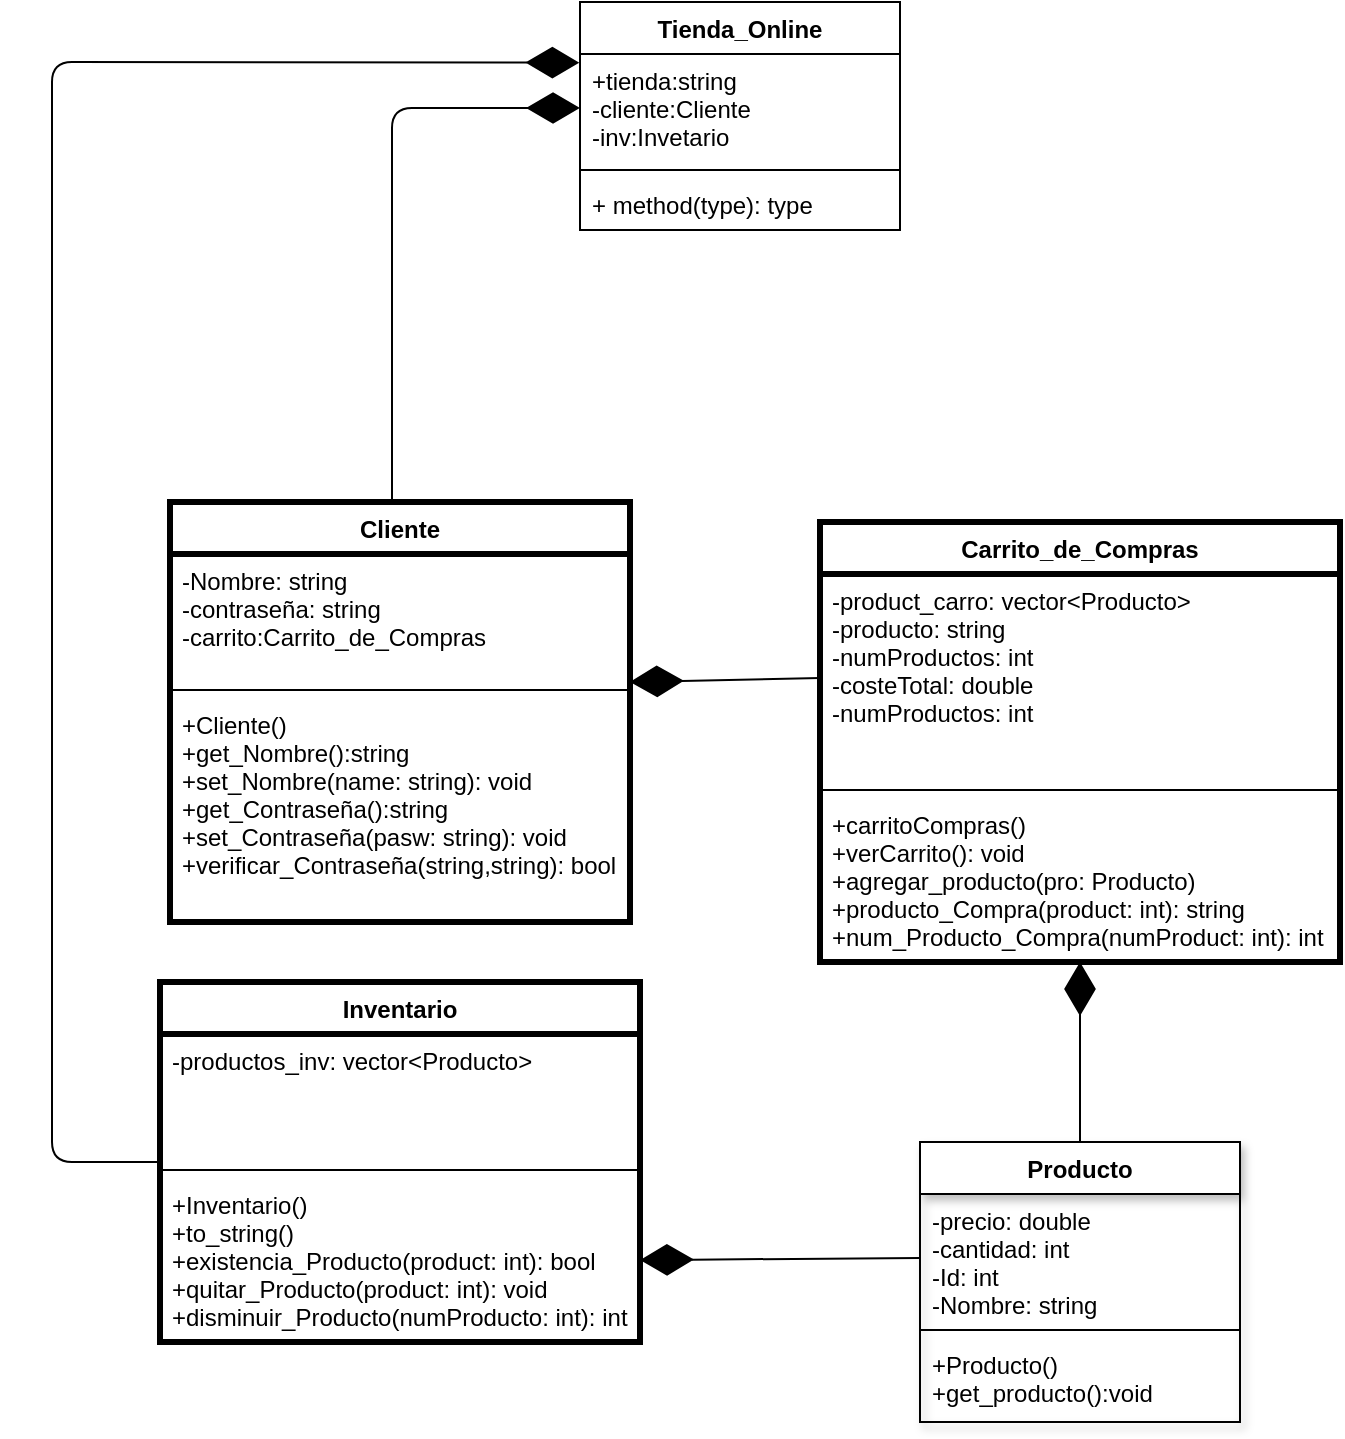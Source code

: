 <mxfile>
    <diagram id="bo0XrJl4yzLF0euh7jEk" name="Page-1">
        <mxGraphModel dx="703" dy="323" grid="1" gridSize="10" guides="1" tooltips="1" connect="1" arrows="1" fold="1" page="1" pageScale="1" pageWidth="827" pageHeight="1169" math="0" shadow="0">
            <root>
                <mxCell id="0"/>
                <mxCell id="1" parent="0"/>
                <mxCell id="6" value="Cliente" style="swimlane;fontStyle=1;align=center;verticalAlign=top;childLayout=stackLayout;horizontal=1;startSize=26;horizontalStack=0;resizeParent=1;resizeParentMax=0;resizeLast=0;collapsible=1;marginBottom=0;strokeWidth=3;" parent="1" vertex="1">
                    <mxGeometry x="129" y="360" width="230" height="210" as="geometry"/>
                </mxCell>
                <mxCell id="7" value="-Nombre: string&#10;-contraseña: string&#10;-carrito:Carrito_de_Compras" style="text;strokeColor=none;fillColor=none;align=left;verticalAlign=top;spacingLeft=4;spacingRight=4;overflow=hidden;rotatable=0;points=[[0,0.5],[1,0.5]];portConstraint=eastwest;" parent="6" vertex="1">
                    <mxGeometry y="26" width="230" height="64" as="geometry"/>
                </mxCell>
                <mxCell id="8" value="" style="line;strokeWidth=1;fillColor=none;align=left;verticalAlign=middle;spacingTop=-1;spacingLeft=3;spacingRight=3;rotatable=0;labelPosition=right;points=[];portConstraint=eastwest;" parent="6" vertex="1">
                    <mxGeometry y="90" width="230" height="8" as="geometry"/>
                </mxCell>
                <mxCell id="9" value="+Cliente()&#10;+get_Nombre():string&#10;+set_Nombre(name: string): void&#10;+get_Contraseña():string&#10;+set_Contraseña(pasw: string): void&#10;+verificar_Contraseña(string,string): bool" style="text;strokeColor=none;fillColor=none;align=left;verticalAlign=top;spacingLeft=4;spacingRight=4;overflow=hidden;rotatable=0;points=[[0,0.5],[1,0.5]];portConstraint=eastwest;" parent="6" vertex="1">
                    <mxGeometry y="98" width="230" height="112" as="geometry"/>
                </mxCell>
                <mxCell id="16" value="Carrito_de_Compras" style="swimlane;fontStyle=1;align=center;verticalAlign=top;childLayout=stackLayout;horizontal=1;startSize=26;horizontalStack=0;resizeParent=1;resizeParentMax=0;resizeLast=0;collapsible=1;marginBottom=0;strokeWidth=3;" parent="1" vertex="1">
                    <mxGeometry x="454" y="370" width="260" height="220" as="geometry"/>
                </mxCell>
                <mxCell id="17" value="-product_carro: vector&lt;Producto&gt;&#10;-producto: string&#10;-numProductos: int&#10;-costeTotal: double&#10;-numProductos: int" style="text;strokeColor=none;fillColor=none;align=left;verticalAlign=top;spacingLeft=4;spacingRight=4;overflow=hidden;rotatable=0;points=[[0,0.5],[1,0.5]];portConstraint=eastwest;" parent="16" vertex="1">
                    <mxGeometry y="26" width="260" height="104" as="geometry"/>
                </mxCell>
                <mxCell id="18" value="" style="line;strokeWidth=1;fillColor=none;align=left;verticalAlign=middle;spacingTop=-1;spacingLeft=3;spacingRight=3;rotatable=0;labelPosition=right;points=[];portConstraint=eastwest;" parent="16" vertex="1">
                    <mxGeometry y="130" width="260" height="8" as="geometry"/>
                </mxCell>
                <mxCell id="19" value="+carritoCompras()&#10;+verCarrito(): void&#10;+agregar_producto(pro: Producto)&#10;+producto_Compra(product: int): string&#10;+num_Producto_Compra(numProduct: int): int&#10;" style="text;strokeColor=none;fillColor=none;align=left;verticalAlign=top;spacingLeft=4;spacingRight=4;overflow=hidden;rotatable=0;points=[[0,0.5],[1,0.5]];portConstraint=eastwest;" parent="16" vertex="1">
                    <mxGeometry y="138" width="260" height="82" as="geometry"/>
                </mxCell>
                <mxCell id="24" value="Inventario" style="swimlane;fontStyle=1;align=center;verticalAlign=top;childLayout=stackLayout;horizontal=1;startSize=26;horizontalStack=0;resizeParent=1;resizeParentMax=0;resizeLast=0;collapsible=1;marginBottom=0;strokeWidth=3;" parent="1" vertex="1">
                    <mxGeometry x="124" y="600" width="240" height="180" as="geometry"/>
                </mxCell>
                <mxCell id="25" value="-productos_inv: vector&lt;Producto&gt;&#10;" style="text;strokeColor=none;fillColor=none;align=left;verticalAlign=top;spacingLeft=4;spacingRight=4;overflow=hidden;rotatable=0;points=[[0,0.5],[1,0.5]];portConstraint=eastwest;" parent="24" vertex="1">
                    <mxGeometry y="26" width="240" height="64" as="geometry"/>
                </mxCell>
                <mxCell id="26" value="" style="line;strokeWidth=1;fillColor=none;align=left;verticalAlign=middle;spacingTop=-1;spacingLeft=3;spacingRight=3;rotatable=0;labelPosition=right;points=[];portConstraint=eastwest;" parent="24" vertex="1">
                    <mxGeometry y="90" width="240" height="8" as="geometry"/>
                </mxCell>
                <mxCell id="27" value="+Inventario()&#10;+to_string()&#10;+existencia_Producto(product: int): bool&#10;+quitar_Producto(product: int): void&#10;+disminuir_Producto(numProducto: int): int" style="text;strokeColor=none;fillColor=none;align=left;verticalAlign=top;spacingLeft=4;spacingRight=4;overflow=hidden;rotatable=0;points=[[0,0.5],[1,0.5]];portConstraint=eastwest;" parent="24" vertex="1">
                    <mxGeometry y="98" width="240" height="82" as="geometry"/>
                </mxCell>
                <mxCell id="33" value="" style="endArrow=diamondThin;endFill=1;endSize=24;html=1;exitX=0;exitY=0.5;exitDx=0;exitDy=0;" parent="1" source="17" edge="1">
                    <mxGeometry width="160" relative="1" as="geometry">
                        <mxPoint x="449" y="470" as="sourcePoint"/>
                        <mxPoint x="359" y="450" as="targetPoint"/>
                    </mxGeometry>
                </mxCell>
                <mxCell id="35" value="" style="endArrow=diamondThin;endFill=1;endSize=24;html=1;entryX=1;entryY=0.5;entryDx=0;entryDy=0;exitX=0;exitY=0.5;exitDx=0;exitDy=0;" parent="1" source="45" target="27" edge="1">
                    <mxGeometry width="160" relative="1" as="geometry">
                        <mxPoint x="329" y="570" as="sourcePoint"/>
                        <mxPoint x="489" y="570" as="targetPoint"/>
                    </mxGeometry>
                </mxCell>
                <mxCell id="36" value="" style="endArrow=diamondThin;endFill=1;endSize=24;html=1;entryX=0.5;entryY=1;entryDx=0;entryDy=0;exitX=0.5;exitY=0;exitDx=0;exitDy=0;" edge="1" parent="1" source="44" target="16">
                    <mxGeometry width="160" relative="1" as="geometry">
                        <mxPoint x="429" y="630" as="sourcePoint"/>
                        <mxPoint x="589" y="630" as="targetPoint"/>
                    </mxGeometry>
                </mxCell>
                <mxCell id="37" value="Tienda_Online" style="swimlane;fontStyle=1;align=center;verticalAlign=top;childLayout=stackLayout;horizontal=1;startSize=26;horizontalStack=0;resizeParent=1;resizeParentMax=0;resizeLast=0;collapsible=1;marginBottom=0;" vertex="1" parent="1">
                    <mxGeometry x="334" y="110" width="160" height="114" as="geometry"/>
                </mxCell>
                <mxCell id="38" value="+tienda:string&#10;-cliente:Cliente&#10;-inv:Invetario&#10;&#10;" style="text;strokeColor=none;fillColor=none;align=left;verticalAlign=top;spacingLeft=4;spacingRight=4;overflow=hidden;rotatable=0;points=[[0,0.5],[1,0.5]];portConstraint=eastwest;" vertex="1" parent="37">
                    <mxGeometry y="26" width="160" height="54" as="geometry"/>
                </mxCell>
                <mxCell id="39" value="" style="line;strokeWidth=1;fillColor=none;align=left;verticalAlign=middle;spacingTop=-1;spacingLeft=3;spacingRight=3;rotatable=0;labelPosition=right;points=[];portConstraint=eastwest;" vertex="1" parent="37">
                    <mxGeometry y="80" width="160" height="8" as="geometry"/>
                </mxCell>
                <mxCell id="40" value="+ method(type): type" style="text;strokeColor=none;fillColor=none;align=left;verticalAlign=top;spacingLeft=4;spacingRight=4;overflow=hidden;rotatable=0;points=[[0,0.5],[1,0.5]];portConstraint=eastwest;" vertex="1" parent="37">
                    <mxGeometry y="88" width="160" height="26" as="geometry"/>
                </mxCell>
                <mxCell id="41" value="" style="endArrow=diamondThin;endFill=1;endSize=24;html=1;entryX=0;entryY=0.5;entryDx=0;entryDy=0;" edge="1" parent="1" target="38">
                    <mxGeometry width="160" relative="1" as="geometry">
                        <mxPoint x="240" y="360" as="sourcePoint"/>
                        <mxPoint x="290" y="210" as="targetPoint"/>
                        <Array as="points">
                            <mxPoint x="240" y="163"/>
                        </Array>
                    </mxGeometry>
                </mxCell>
                <mxCell id="42" value="" style="endArrow=diamondThin;endFill=1;endSize=24;html=1;exitX=0;exitY=0.5;exitDx=0;exitDy=0;entryX=-0.002;entryY=0.08;entryDx=0;entryDy=0;entryPerimeter=0;" edge="1" parent="1" source="24" target="38">
                    <mxGeometry width="160" relative="1" as="geometry">
                        <mxPoint x="40" y="570" as="sourcePoint"/>
                        <mxPoint x="160" y="310" as="targetPoint"/>
                        <Array as="points">
                            <mxPoint x="70" y="690"/>
                            <mxPoint x="70" y="140"/>
                        </Array>
                    </mxGeometry>
                </mxCell>
                <mxCell id="44" value="Producto" style="swimlane;fontStyle=1;align=center;verticalAlign=top;childLayout=stackLayout;horizontal=1;startSize=26;horizontalStack=0;resizeParent=1;resizeParentMax=0;resizeLast=0;collapsible=1;marginBottom=0;shadow=1;" vertex="1" parent="1">
                    <mxGeometry x="504" y="680" width="160" height="140" as="geometry"/>
                </mxCell>
                <mxCell id="45" value="-precio: double&#10;-cantidad: int&#10;-Id: int&#10;-Nombre: string" style="text;strokeColor=none;fillColor=none;align=left;verticalAlign=top;spacingLeft=4;spacingRight=4;overflow=hidden;rotatable=0;points=[[0,0.5],[1,0.5]];portConstraint=eastwest;" vertex="1" parent="44">
                    <mxGeometry y="26" width="160" height="64" as="geometry"/>
                </mxCell>
                <mxCell id="46" value="" style="line;strokeWidth=1;fillColor=none;align=left;verticalAlign=middle;spacingTop=-1;spacingLeft=3;spacingRight=3;rotatable=0;labelPosition=right;points=[];portConstraint=eastwest;" vertex="1" parent="44">
                    <mxGeometry y="90" width="160" height="8" as="geometry"/>
                </mxCell>
                <mxCell id="47" value="+Producto()&#10;+get_producto():void" style="text;strokeColor=none;fillColor=none;align=left;verticalAlign=top;spacingLeft=4;spacingRight=4;overflow=hidden;rotatable=0;points=[[0,0.5],[1,0.5]];portConstraint=eastwest;" vertex="1" parent="44">
                    <mxGeometry y="98" width="160" height="42" as="geometry"/>
                </mxCell>
            </root>
        </mxGraphModel>
    </diagram>
</mxfile>